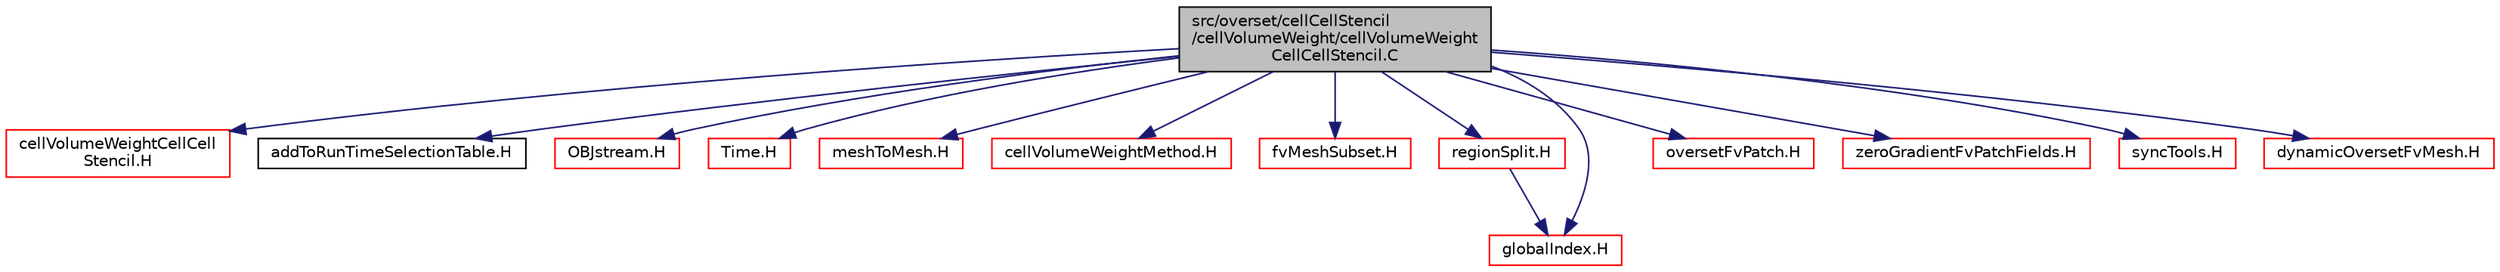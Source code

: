 digraph "src/overset/cellCellStencil/cellVolumeWeight/cellVolumeWeightCellCellStencil.C"
{
  bgcolor="transparent";
  edge [fontname="Helvetica",fontsize="10",labelfontname="Helvetica",labelfontsize="10"];
  node [fontname="Helvetica",fontsize="10",shape=record];
  Node1 [label="src/overset/cellCellStencil\l/cellVolumeWeight/cellVolumeWeight\lCellCellStencil.C",height=0.2,width=0.4,color="black", fillcolor="grey75", style="filled" fontcolor="black"];
  Node1 -> Node2 [color="midnightblue",fontsize="10",style="solid",fontname="Helvetica"];
  Node2 [label="cellVolumeWeightCellCell\lStencil.H",height=0.2,width=0.4,color="red",URL="$cellVolumeWeightCellCellStencil_8H.html"];
  Node1 -> Node3 [color="midnightblue",fontsize="10",style="solid",fontname="Helvetica"];
  Node3 [label="addToRunTimeSelectionTable.H",height=0.2,width=0.4,color="black",URL="$addToRunTimeSelectionTable_8H.html",tooltip="Macros for easy insertion into run-time selection tables. "];
  Node1 -> Node4 [color="midnightblue",fontsize="10",style="solid",fontname="Helvetica"];
  Node4 [label="OBJstream.H",height=0.2,width=0.4,color="red",URL="$OBJstream_8H.html"];
  Node1 -> Node5 [color="midnightblue",fontsize="10",style="solid",fontname="Helvetica"];
  Node5 [label="Time.H",height=0.2,width=0.4,color="red",URL="$Time_8H.html"];
  Node1 -> Node6 [color="midnightblue",fontsize="10",style="solid",fontname="Helvetica"];
  Node6 [label="meshToMesh.H",height=0.2,width=0.4,color="red",URL="$meshToMesh_8H.html"];
  Node1 -> Node7 [color="midnightblue",fontsize="10",style="solid",fontname="Helvetica"];
  Node7 [label="cellVolumeWeightMethod.H",height=0.2,width=0.4,color="red",URL="$cellVolumeWeightMethod_8H.html"];
  Node1 -> Node8 [color="midnightblue",fontsize="10",style="solid",fontname="Helvetica"];
  Node8 [label="fvMeshSubset.H",height=0.2,width=0.4,color="red",URL="$fvMeshSubset_8H.html"];
  Node1 -> Node9 [color="midnightblue",fontsize="10",style="solid",fontname="Helvetica"];
  Node9 [label="regionSplit.H",height=0.2,width=0.4,color="red",URL="$regionSplit_8H.html"];
  Node9 -> Node10 [color="midnightblue",fontsize="10",style="solid",fontname="Helvetica"];
  Node10 [label="globalIndex.H",height=0.2,width=0.4,color="red",URL="$globalIndex_8H.html"];
  Node1 -> Node10 [color="midnightblue",fontsize="10",style="solid",fontname="Helvetica"];
  Node1 -> Node11 [color="midnightblue",fontsize="10",style="solid",fontname="Helvetica"];
  Node11 [label="oversetFvPatch.H",height=0.2,width=0.4,color="red",URL="$oversetFvPatch_8H.html"];
  Node1 -> Node12 [color="midnightblue",fontsize="10",style="solid",fontname="Helvetica"];
  Node12 [label="zeroGradientFvPatchFields.H",height=0.2,width=0.4,color="red",URL="$zeroGradientFvPatchFields_8H.html"];
  Node1 -> Node13 [color="midnightblue",fontsize="10",style="solid",fontname="Helvetica"];
  Node13 [label="syncTools.H",height=0.2,width=0.4,color="red",URL="$syncTools_8H.html"];
  Node1 -> Node14 [color="midnightblue",fontsize="10",style="solid",fontname="Helvetica"];
  Node14 [label="dynamicOversetFvMesh.H",height=0.2,width=0.4,color="red",URL="$dynamicOversetFvMesh_8H.html"];
}

